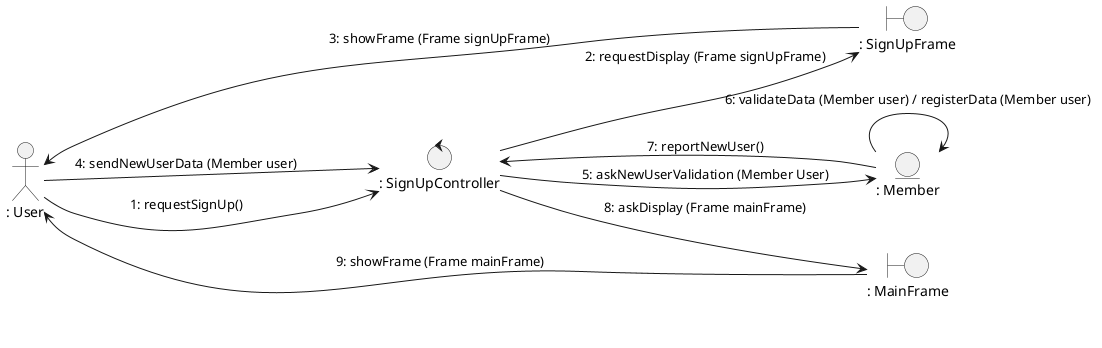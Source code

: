@startuml uc1_signUp

left to right direction

actor ": User" as user

entity ": Member" as mod
boundary ": SignUpFrame" as vis
boundary ": MainFrame" as main
control ": SignUpController" as con

user --> con : 1: requestSignUp()
con --> vis : 2: requestDisplay (Frame signUpFrame)
vis --> user : 3: showFrame (Frame signUpFrame)
user --> con : 4: sendNewUserData (Member user)
con --> mod : 5: askNewUserValidation (Member User)
mod --> mod : 6: validateData (Member user) / registerData (Member user)
mod --> con : 7: reportNewUser() 
con --> main : 8: askDisplay (Frame mainFrame)
main --> user : 9: showFrame (Frame mainFrame)

@enduml
